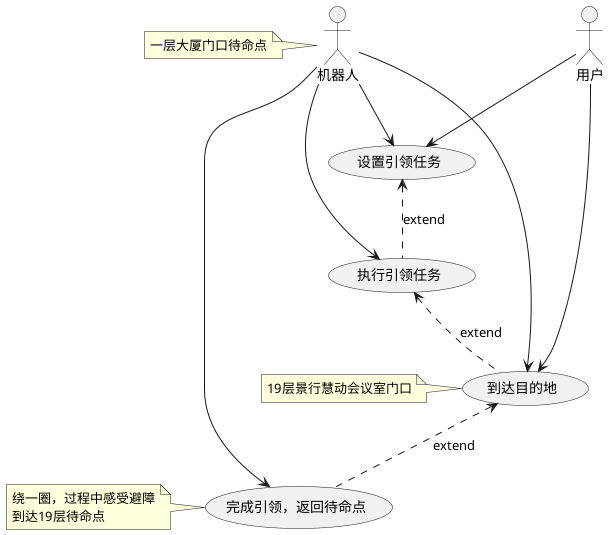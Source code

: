 @startuml
:用户: as user
:机器人: as robot
note left
一层大厦门口待命点
end note


user --> (设置引领任务)
robot --> (执行引领任务)
robot --> (设置引领任务)
(设置引领任务)<..(执行引领任务):extend
robot --> (到达目的地)
user --> (到达目的地)
(执行引领任务)<..(到达目的地):extend
note left
19层景行慧动会议室门口
end note

robot -> (完成引领，返回待命点)
(到达目的地)<..(完成引领，返回待命点):extend
note left
绕一圈，过程中感受避障
到达19层待命点
end note
@enduml